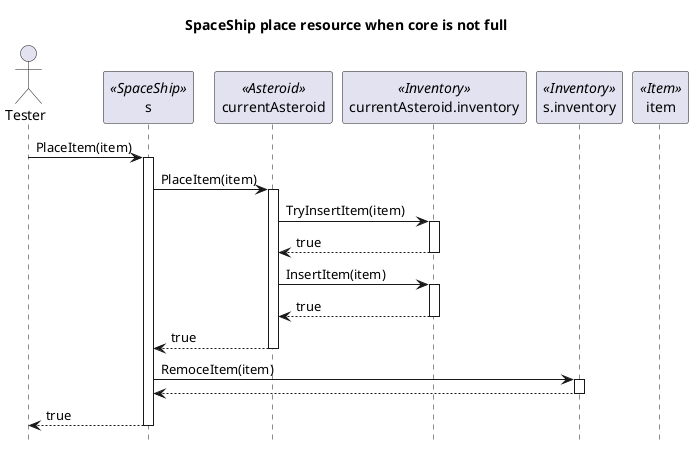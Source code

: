 @startuml
hide footbox
title SpaceShip place resource when core is not full

actor Tester as Tester

participant s as s <<SpaceShip>>
participant currentAsteroid as currentAsteroid <<Asteroid>>
participant currentAsteroid.inventory as currentAsteroid.inventory <<Inventory>>
participant s.inventory as s.inventory <<Inventory>>
participant item as item <<Item>>

Tester -> s : PlaceItem(item)
activate s

s -> currentAsteroid ++: PlaceItem(item)

currentAsteroid -> currentAsteroid.inventory ++: TryInsertItem(item)

currentAsteroid.inventory --> currentAsteroid --: true

currentAsteroid -> currentAsteroid.inventory ++: InsertItem(item)

currentAsteroid.inventory --> currentAsteroid --: true

currentAsteroid --> s --: true

s -> s.inventory ++: RemoceItem(item)

s.inventory --> s --

s--> Tester : true
deactivate s
@enduml

